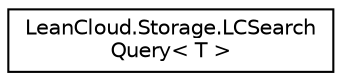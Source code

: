 digraph "Graphical Class Hierarchy"
{
  edge [fontname="Helvetica",fontsize="10",labelfontname="Helvetica",labelfontsize="10"];
  node [fontname="Helvetica",fontsize="10",shape=record];
  rankdir="LR";
  Node1 [label="LeanCloud.Storage.LCSearch\lQuery\< T \>",height=0.2,width=0.4,color="black", fillcolor="white", style="filled",URL="$classLeanCloud_1_1Storage_1_1LCSearchQuery.html"];
}
